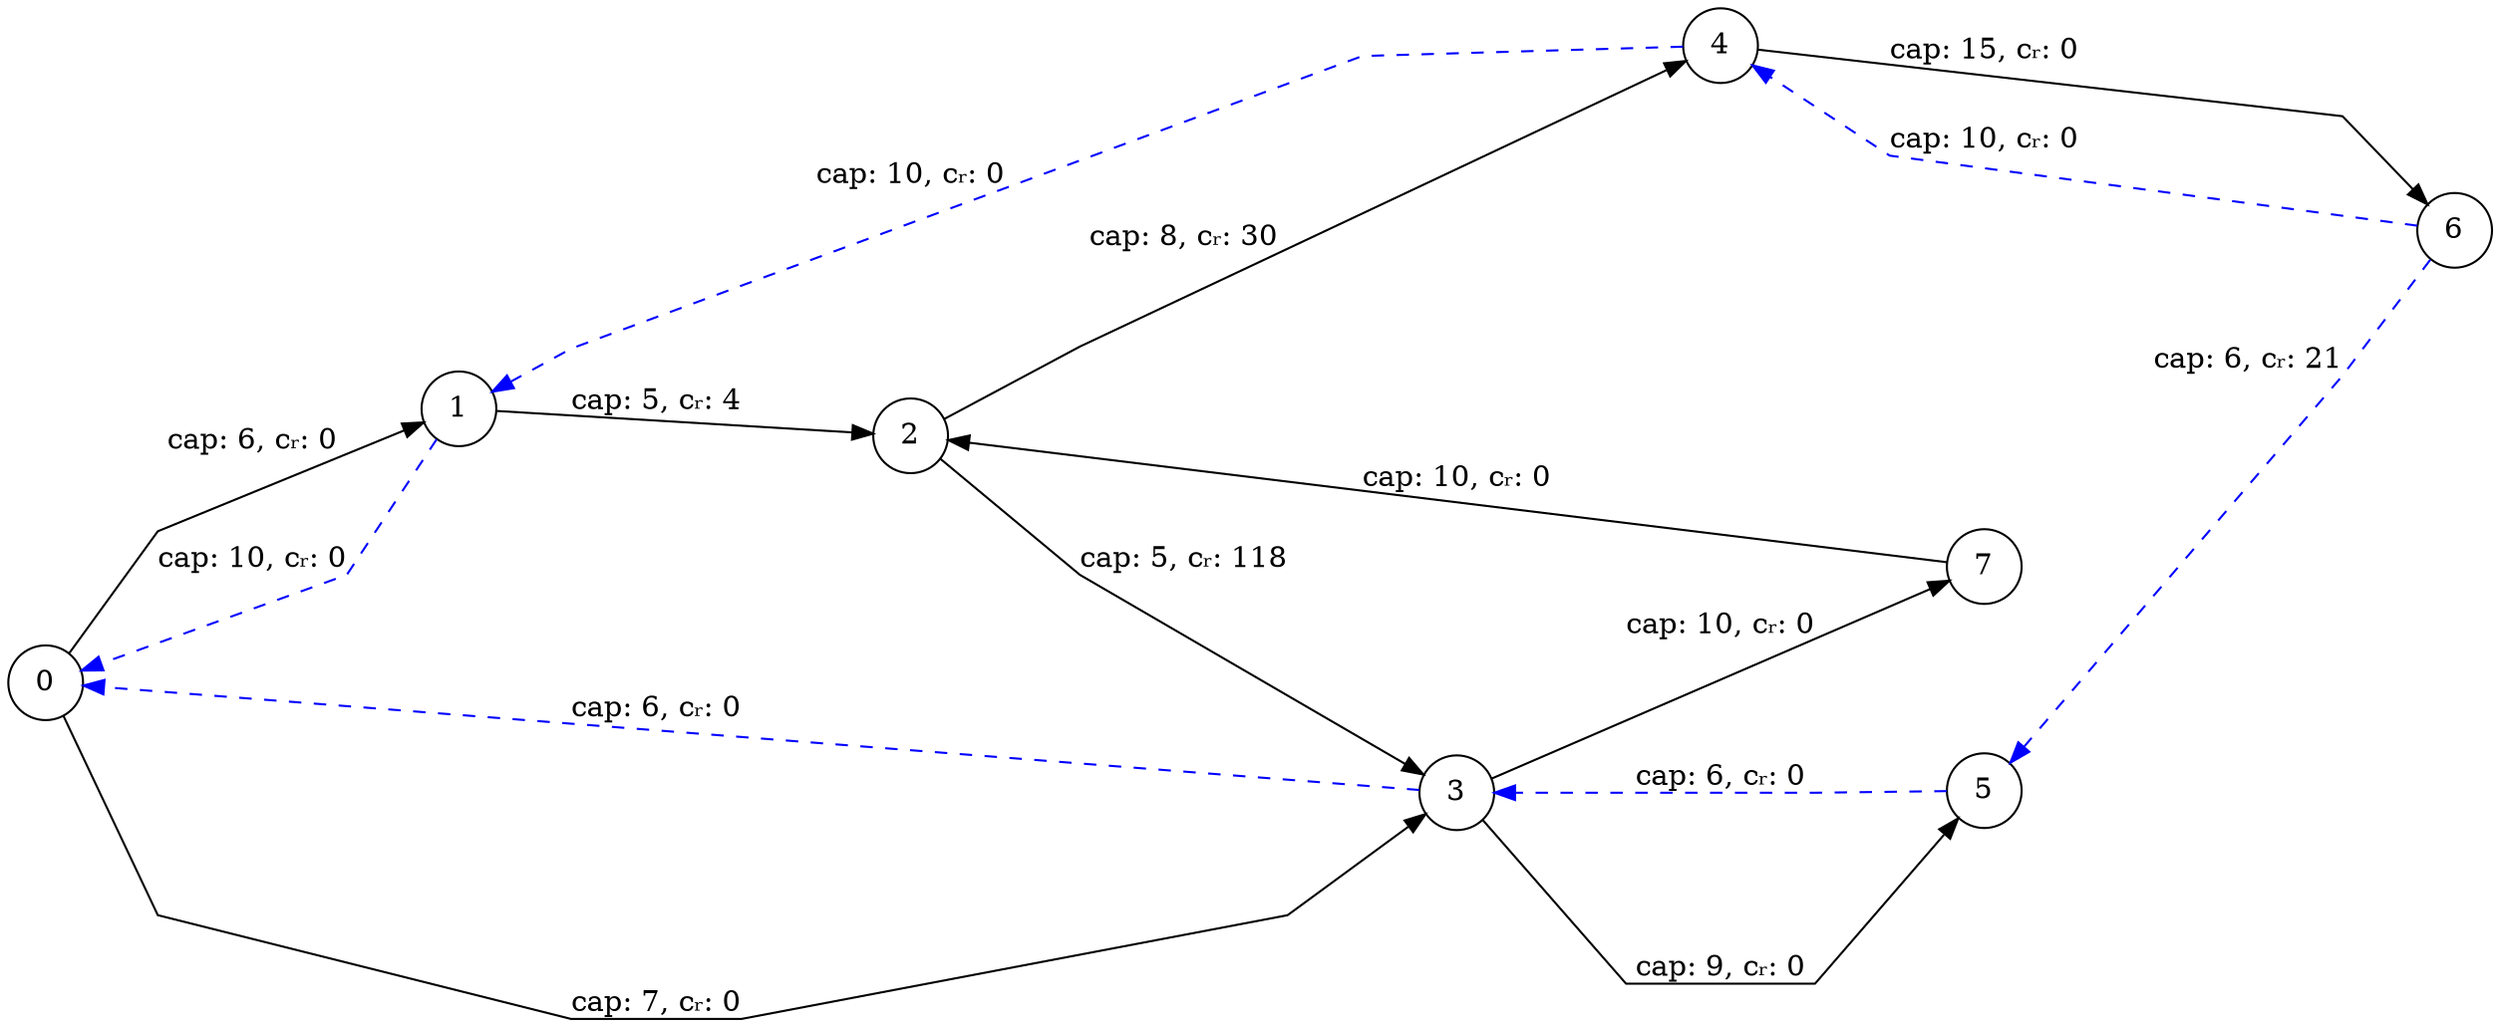 digraph G {
  rankdir=LR;
  splines=polyline;
  nodesep=1.0;
  ranksep=1.0;
  node [shape=circle, width=0.5, height=0.5, fixedsize=true];
  { rank=source; 0; }
  { rank=sink; 6; }
  "0" -> "1" [label="cap: 6, cᵣ: 0", color=black];
  "1" -> "0" [label="cap: 10, cᵣ: 0", color=blue, style=dashed];
  "0" -> "3" [label="cap: 7, cᵣ: 0", color=black];
  "3" -> "0" [label="cap: 6, cᵣ: 0", color=blue, style=dashed];
  "1" -> "2" [label="cap: 5, cᵣ: 4", color=black];
  "4" -> "1" [label="cap: 10, cᵣ: 0", color=blue, style=dashed];
  "2" -> "3" [label="cap: 5, cᵣ: 118", color=black];
  "2" -> "4" [label="cap: 8, cᵣ: 30", color=black];
  "3" -> "7" [label="cap: 10, cᵣ: 0", color=black];
  "3" -> "5" [label="cap: 9, cᵣ: 0", color=black];
  "5" -> "3" [label="cap: 6, cᵣ: 0", color=blue, style=dashed];
  "4" -> "6" [label="cap: 15, cᵣ: 0", color=black];
  "6" -> "4" [label="cap: 10, cᵣ: 0", color=blue, style=dashed];
  "6" -> "5" [label="cap: 6, cᵣ: 21", color=blue, style=dashed];
  "7" -> "2" [label="cap: 10, cᵣ: 0", color=black];
}
